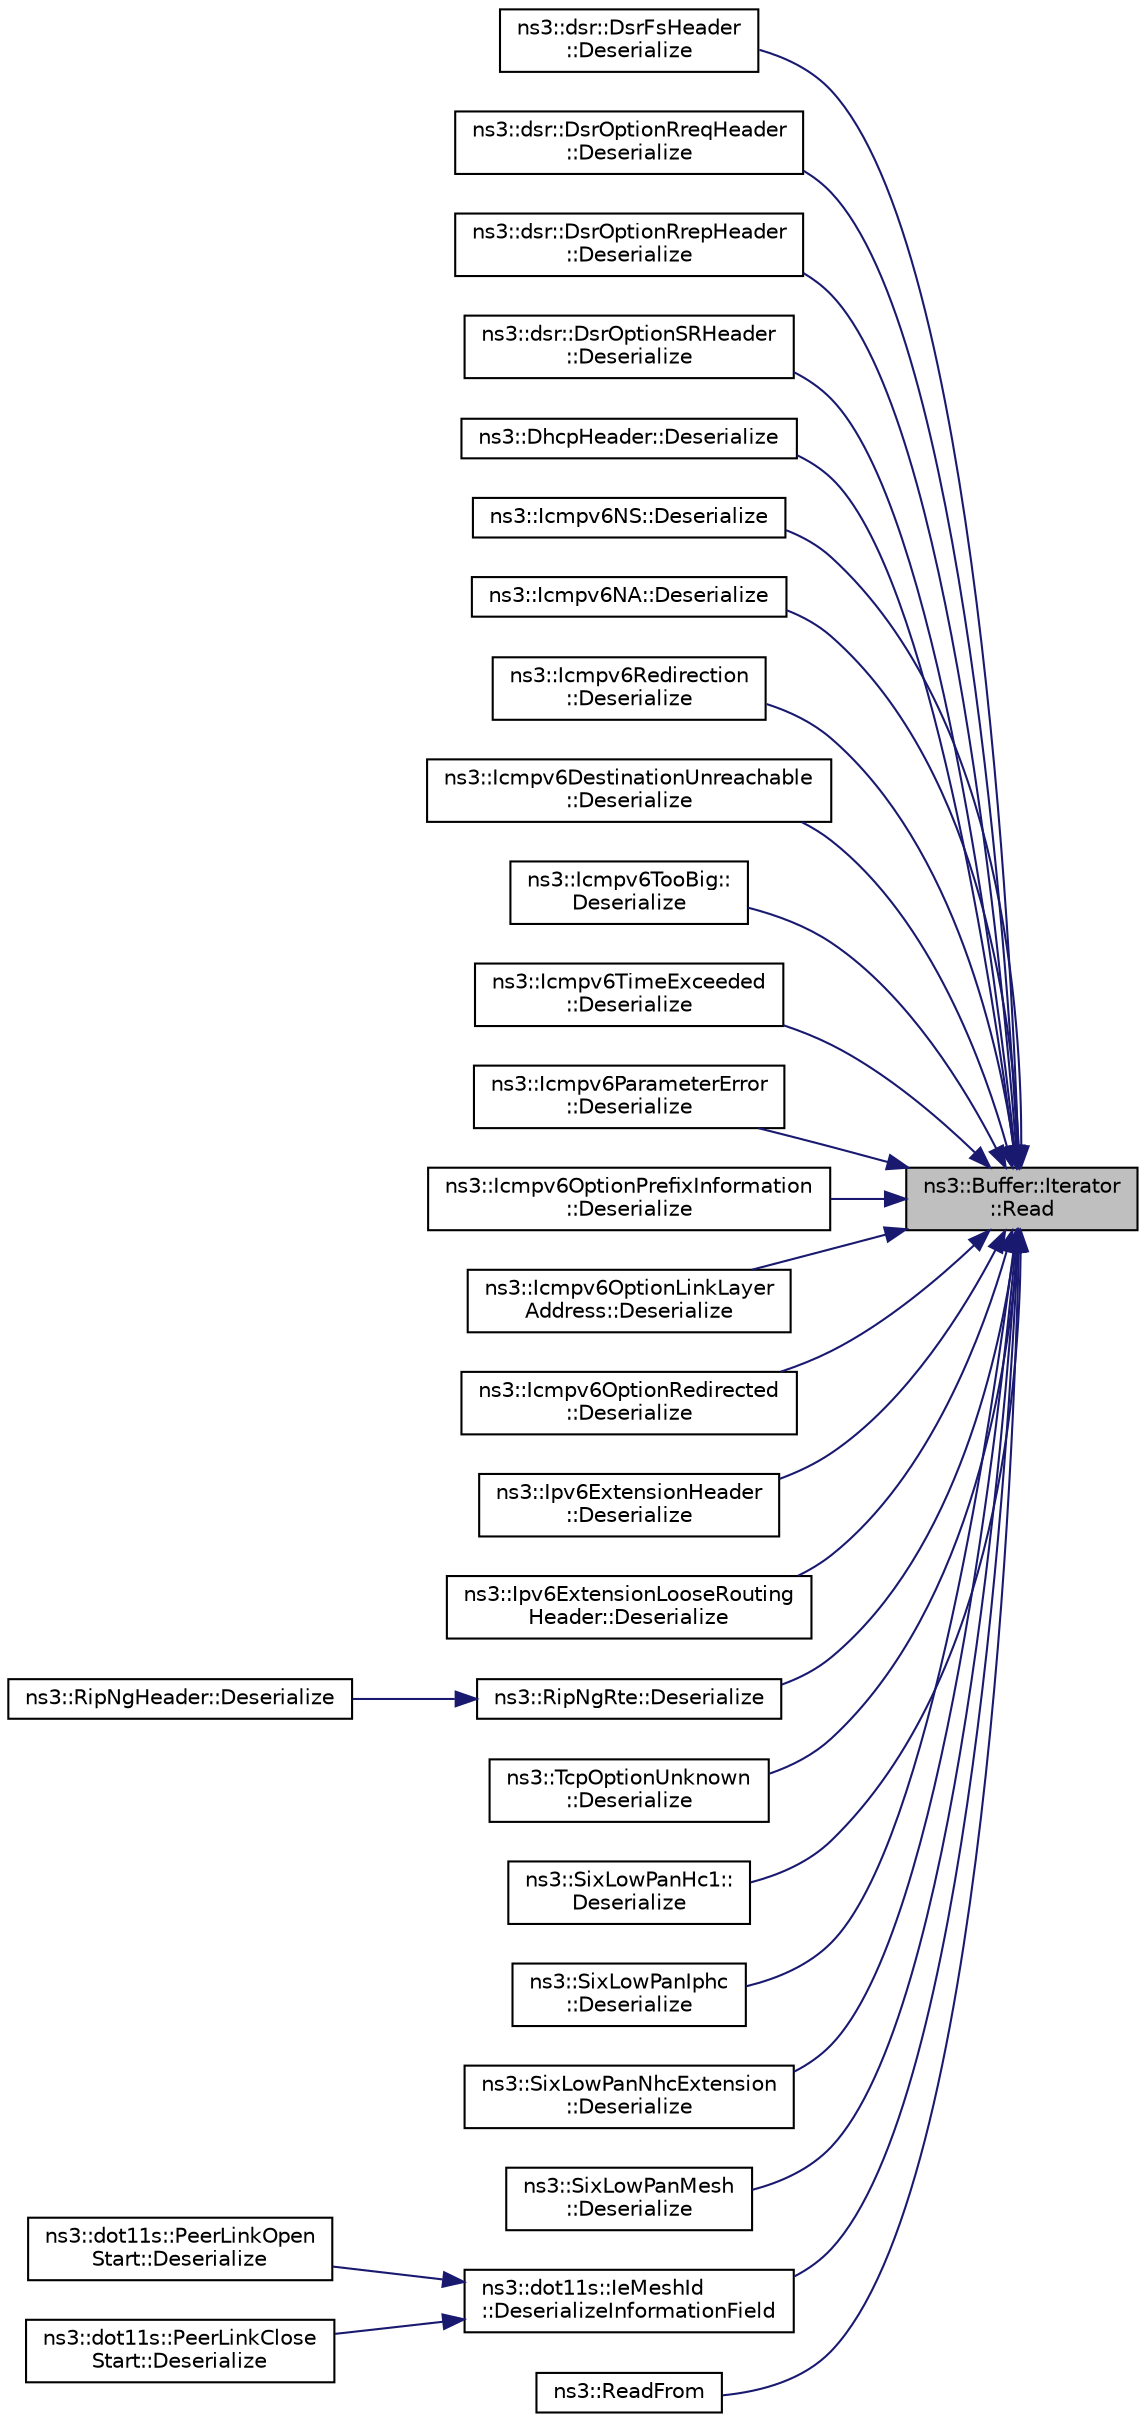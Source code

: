 digraph "ns3::Buffer::Iterator::Read"
{
 // LATEX_PDF_SIZE
  edge [fontname="Helvetica",fontsize="10",labelfontname="Helvetica",labelfontsize="10"];
  node [fontname="Helvetica",fontsize="10",shape=record];
  rankdir="RL";
  Node1 [label="ns3::Buffer::Iterator\l::Read",height=0.2,width=0.4,color="black", fillcolor="grey75", style="filled", fontcolor="black",tooltip=" "];
  Node1 -> Node2 [dir="back",color="midnightblue",fontsize="10",style="solid",fontname="Helvetica"];
  Node2 [label="ns3::dsr::DsrFsHeader\l::Deserialize",height=0.2,width=0.4,color="black", fillcolor="white", style="filled",URL="$classns3_1_1dsr_1_1_dsr_fs_header.html#acb5736dd005d323eefae5cc9db9eb5b9",tooltip="Deserialize the packet."];
  Node1 -> Node3 [dir="back",color="midnightblue",fontsize="10",style="solid",fontname="Helvetica"];
  Node3 [label="ns3::dsr::DsrOptionRreqHeader\l::Deserialize",height=0.2,width=0.4,color="black", fillcolor="white", style="filled",URL="$classns3_1_1dsr_1_1_dsr_option_rreq_header.html#a7cf6a4240408c554fe4ca6ea9b266651",tooltip="Deserialize the packet."];
  Node1 -> Node4 [dir="back",color="midnightblue",fontsize="10",style="solid",fontname="Helvetica"];
  Node4 [label="ns3::dsr::DsrOptionRrepHeader\l::Deserialize",height=0.2,width=0.4,color="black", fillcolor="white", style="filled",URL="$classns3_1_1dsr_1_1_dsr_option_rrep_header.html#a712214d2e33913f631092ddaccfdb774",tooltip="Deserialize the packet."];
  Node1 -> Node5 [dir="back",color="midnightblue",fontsize="10",style="solid",fontname="Helvetica"];
  Node5 [label="ns3::dsr::DsrOptionSRHeader\l::Deserialize",height=0.2,width=0.4,color="black", fillcolor="white", style="filled",URL="$classns3_1_1dsr_1_1_dsr_option_s_r_header.html#a83a9b996c0be40f74b61f8b56f82330e",tooltip="Deserialize the packet."];
  Node1 -> Node6 [dir="back",color="midnightblue",fontsize="10",style="solid",fontname="Helvetica"];
  Node6 [label="ns3::DhcpHeader::Deserialize",height=0.2,width=0.4,color="black", fillcolor="white", style="filled",URL="$classns3_1_1_dhcp_header.html#a0619b27cc3cf25e7f190bcde7708f1df",tooltip=" "];
  Node1 -> Node7 [dir="back",color="midnightblue",fontsize="10",style="solid",fontname="Helvetica"];
  Node7 [label="ns3::Icmpv6NS::Deserialize",height=0.2,width=0.4,color="black", fillcolor="white", style="filled",URL="$classns3_1_1_icmpv6_n_s.html#aa2fa4464ead95a030997d55f1f023dc0",tooltip="Deserialize the packet."];
  Node1 -> Node8 [dir="back",color="midnightblue",fontsize="10",style="solid",fontname="Helvetica"];
  Node8 [label="ns3::Icmpv6NA::Deserialize",height=0.2,width=0.4,color="black", fillcolor="white", style="filled",URL="$classns3_1_1_icmpv6_n_a.html#ade6ada5c42f4342a466139d75699718b",tooltip="Deserialize the packet."];
  Node1 -> Node9 [dir="back",color="midnightblue",fontsize="10",style="solid",fontname="Helvetica"];
  Node9 [label="ns3::Icmpv6Redirection\l::Deserialize",height=0.2,width=0.4,color="black", fillcolor="white", style="filled",URL="$classns3_1_1_icmpv6_redirection.html#abcfbc9f63e544250bb40c302c0537788",tooltip="Deserialize the packet."];
  Node1 -> Node10 [dir="back",color="midnightblue",fontsize="10",style="solid",fontname="Helvetica"];
  Node10 [label="ns3::Icmpv6DestinationUnreachable\l::Deserialize",height=0.2,width=0.4,color="black", fillcolor="white", style="filled",URL="$classns3_1_1_icmpv6_destination_unreachable.html#aab4cce60f9e44ae3bdca60d7157c1cd1",tooltip="Deserialize the packet."];
  Node1 -> Node11 [dir="back",color="midnightblue",fontsize="10",style="solid",fontname="Helvetica"];
  Node11 [label="ns3::Icmpv6TooBig::\lDeserialize",height=0.2,width=0.4,color="black", fillcolor="white", style="filled",URL="$classns3_1_1_icmpv6_too_big.html#a2d0f077afd744d980a93fee1b5df93a4",tooltip="Deserialize the packet."];
  Node1 -> Node12 [dir="back",color="midnightblue",fontsize="10",style="solid",fontname="Helvetica"];
  Node12 [label="ns3::Icmpv6TimeExceeded\l::Deserialize",height=0.2,width=0.4,color="black", fillcolor="white", style="filled",URL="$classns3_1_1_icmpv6_time_exceeded.html#aaa984e51f29224f2bddd776dae8154cf",tooltip="Deserialize the packet."];
  Node1 -> Node13 [dir="back",color="midnightblue",fontsize="10",style="solid",fontname="Helvetica"];
  Node13 [label="ns3::Icmpv6ParameterError\l::Deserialize",height=0.2,width=0.4,color="black", fillcolor="white", style="filled",URL="$classns3_1_1_icmpv6_parameter_error.html#a9adc32f79c63175a9dde08e017746794",tooltip="Deserialize the packet."];
  Node1 -> Node14 [dir="back",color="midnightblue",fontsize="10",style="solid",fontname="Helvetica"];
  Node14 [label="ns3::Icmpv6OptionPrefixInformation\l::Deserialize",height=0.2,width=0.4,color="black", fillcolor="white", style="filled",URL="$classns3_1_1_icmpv6_option_prefix_information.html#a3b88da9dc8b4d1c75b4c89e8d7954f83",tooltip="Deserialize the packet."];
  Node1 -> Node15 [dir="back",color="midnightblue",fontsize="10",style="solid",fontname="Helvetica"];
  Node15 [label="ns3::Icmpv6OptionLinkLayer\lAddress::Deserialize",height=0.2,width=0.4,color="black", fillcolor="white", style="filled",URL="$classns3_1_1_icmpv6_option_link_layer_address.html#a84c1d39a00747d25defb642b7fbdb411",tooltip="Deserialize the packet."];
  Node1 -> Node16 [dir="back",color="midnightblue",fontsize="10",style="solid",fontname="Helvetica"];
  Node16 [label="ns3::Icmpv6OptionRedirected\l::Deserialize",height=0.2,width=0.4,color="black", fillcolor="white", style="filled",URL="$classns3_1_1_icmpv6_option_redirected.html#a14bb7113257521bbc15a9df4e0e134ba",tooltip="Deserialize the packet."];
  Node1 -> Node17 [dir="back",color="midnightblue",fontsize="10",style="solid",fontname="Helvetica"];
  Node17 [label="ns3::Ipv6ExtensionHeader\l::Deserialize",height=0.2,width=0.4,color="black", fillcolor="white", style="filled",URL="$classns3_1_1_ipv6_extension_header.html#a20381aa4706f87bd373604ea53f3488f",tooltip="Deserialize the packet."];
  Node1 -> Node18 [dir="back",color="midnightblue",fontsize="10",style="solid",fontname="Helvetica"];
  Node18 [label="ns3::Ipv6ExtensionLooseRouting\lHeader::Deserialize",height=0.2,width=0.4,color="black", fillcolor="white", style="filled",URL="$classns3_1_1_ipv6_extension_loose_routing_header.html#af1345d6ac6b777807f09c03471a4a635",tooltip="Deserialize the packet."];
  Node1 -> Node19 [dir="back",color="midnightblue",fontsize="10",style="solid",fontname="Helvetica"];
  Node19 [label="ns3::RipNgRte::Deserialize",height=0.2,width=0.4,color="black", fillcolor="white", style="filled",URL="$classns3_1_1_rip_ng_rte.html#af8ce951466606c60240d903940e2b397",tooltip="Deserialize the packet."];
  Node19 -> Node20 [dir="back",color="midnightblue",fontsize="10",style="solid",fontname="Helvetica"];
  Node20 [label="ns3::RipNgHeader::Deserialize",height=0.2,width=0.4,color="black", fillcolor="white", style="filled",URL="$classns3_1_1_rip_ng_header.html#ab6bd6911230599868747821f94e65588",tooltip="Deserialize the packet."];
  Node1 -> Node21 [dir="back",color="midnightblue",fontsize="10",style="solid",fontname="Helvetica"];
  Node21 [label="ns3::TcpOptionUnknown\l::Deserialize",height=0.2,width=0.4,color="black", fillcolor="white", style="filled",URL="$classns3_1_1_tcp_option_unknown.html#ae6343958a6ce72ed9133677d1b43866b",tooltip="Deserialize the Option from a buffer iterator."];
  Node1 -> Node22 [dir="back",color="midnightblue",fontsize="10",style="solid",fontname="Helvetica"];
  Node22 [label="ns3::SixLowPanHc1::\lDeserialize",height=0.2,width=0.4,color="black", fillcolor="white", style="filled",URL="$classns3_1_1_six_low_pan_hc1.html#a284dddfe9b47e16a87f350ef7b1852f9",tooltip="Deserialize the packet."];
  Node1 -> Node23 [dir="back",color="midnightblue",fontsize="10",style="solid",fontname="Helvetica"];
  Node23 [label="ns3::SixLowPanIphc\l::Deserialize",height=0.2,width=0.4,color="black", fillcolor="white", style="filled",URL="$classns3_1_1_six_low_pan_iphc.html#a440f2c49e023aea9c5dd19052e08cddc",tooltip="Deserialize the packet."];
  Node1 -> Node24 [dir="back",color="midnightblue",fontsize="10",style="solid",fontname="Helvetica"];
  Node24 [label="ns3::SixLowPanNhcExtension\l::Deserialize",height=0.2,width=0.4,color="black", fillcolor="white", style="filled",URL="$classns3_1_1_six_low_pan_nhc_extension.html#ae4b9a1a981531508887903c32a2cb599",tooltip="Deserialize the packet."];
  Node1 -> Node25 [dir="back",color="midnightblue",fontsize="10",style="solid",fontname="Helvetica"];
  Node25 [label="ns3::SixLowPanMesh\l::Deserialize",height=0.2,width=0.4,color="black", fillcolor="white", style="filled",URL="$classns3_1_1_six_low_pan_mesh.html#a2d3fb34eba997942611970d3cae5c4dc",tooltip="Deserialize the packet."];
  Node1 -> Node26 [dir="back",color="midnightblue",fontsize="10",style="solid",fontname="Helvetica"];
  Node26 [label="ns3::dot11s::IeMeshId\l::DeserializeInformationField",height=0.2,width=0.4,color="black", fillcolor="white", style="filled",URL="$classns3_1_1dot11s_1_1_ie_mesh_id.html#aeffabe32bf155a57c71ff0e3132e32cc",tooltip="Deserialize information (i.e., the body of the IE, not including the Element ID and length octets)"];
  Node26 -> Node27 [dir="back",color="midnightblue",fontsize="10",style="solid",fontname="Helvetica"];
  Node27 [label="ns3::dot11s::PeerLinkOpen\lStart::Deserialize",height=0.2,width=0.4,color="black", fillcolor="white", style="filled",URL="$classns3_1_1dot11s_1_1_peer_link_open_start.html#a315473be0f383a55415b452b45f688bb",tooltip=" "];
  Node26 -> Node28 [dir="back",color="midnightblue",fontsize="10",style="solid",fontname="Helvetica"];
  Node28 [label="ns3::dot11s::PeerLinkClose\lStart::Deserialize",height=0.2,width=0.4,color="black", fillcolor="white", style="filled",URL="$classns3_1_1dot11s_1_1_peer_link_close_start.html#a0c21315898d9ed65222223b4b8a4039d",tooltip=" "];
  Node1 -> Node29 [dir="back",color="midnightblue",fontsize="10",style="solid",fontname="Helvetica"];
  Node29 [label="ns3::ReadFrom",height=0.2,width=0.4,color="black", fillcolor="white", style="filled",URL="$namespacens3.html#a67001810e29fd2fde4394e59a358c440",tooltip="Read an Ipv6Address from a Buffer."];
}

